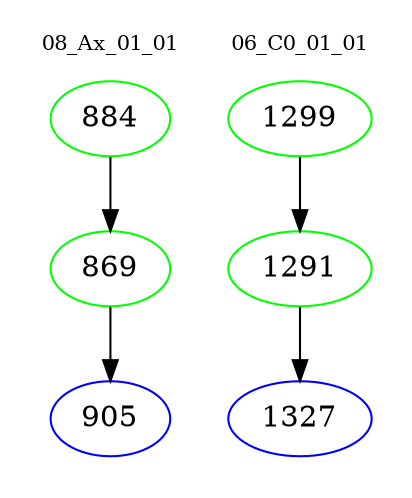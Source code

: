 digraph{
subgraph cluster_0 {
color = white
label = "08_Ax_01_01";
fontsize=10;
T0_884 [label="884", color="green"]
T0_884 -> T0_869 [color="black"]
T0_869 [label="869", color="green"]
T0_869 -> T0_905 [color="black"]
T0_905 [label="905", color="blue"]
}
subgraph cluster_1 {
color = white
label = "06_C0_01_01";
fontsize=10;
T1_1299 [label="1299", color="green"]
T1_1299 -> T1_1291 [color="black"]
T1_1291 [label="1291", color="green"]
T1_1291 -> T1_1327 [color="black"]
T1_1327 [label="1327", color="blue"]
}
}

